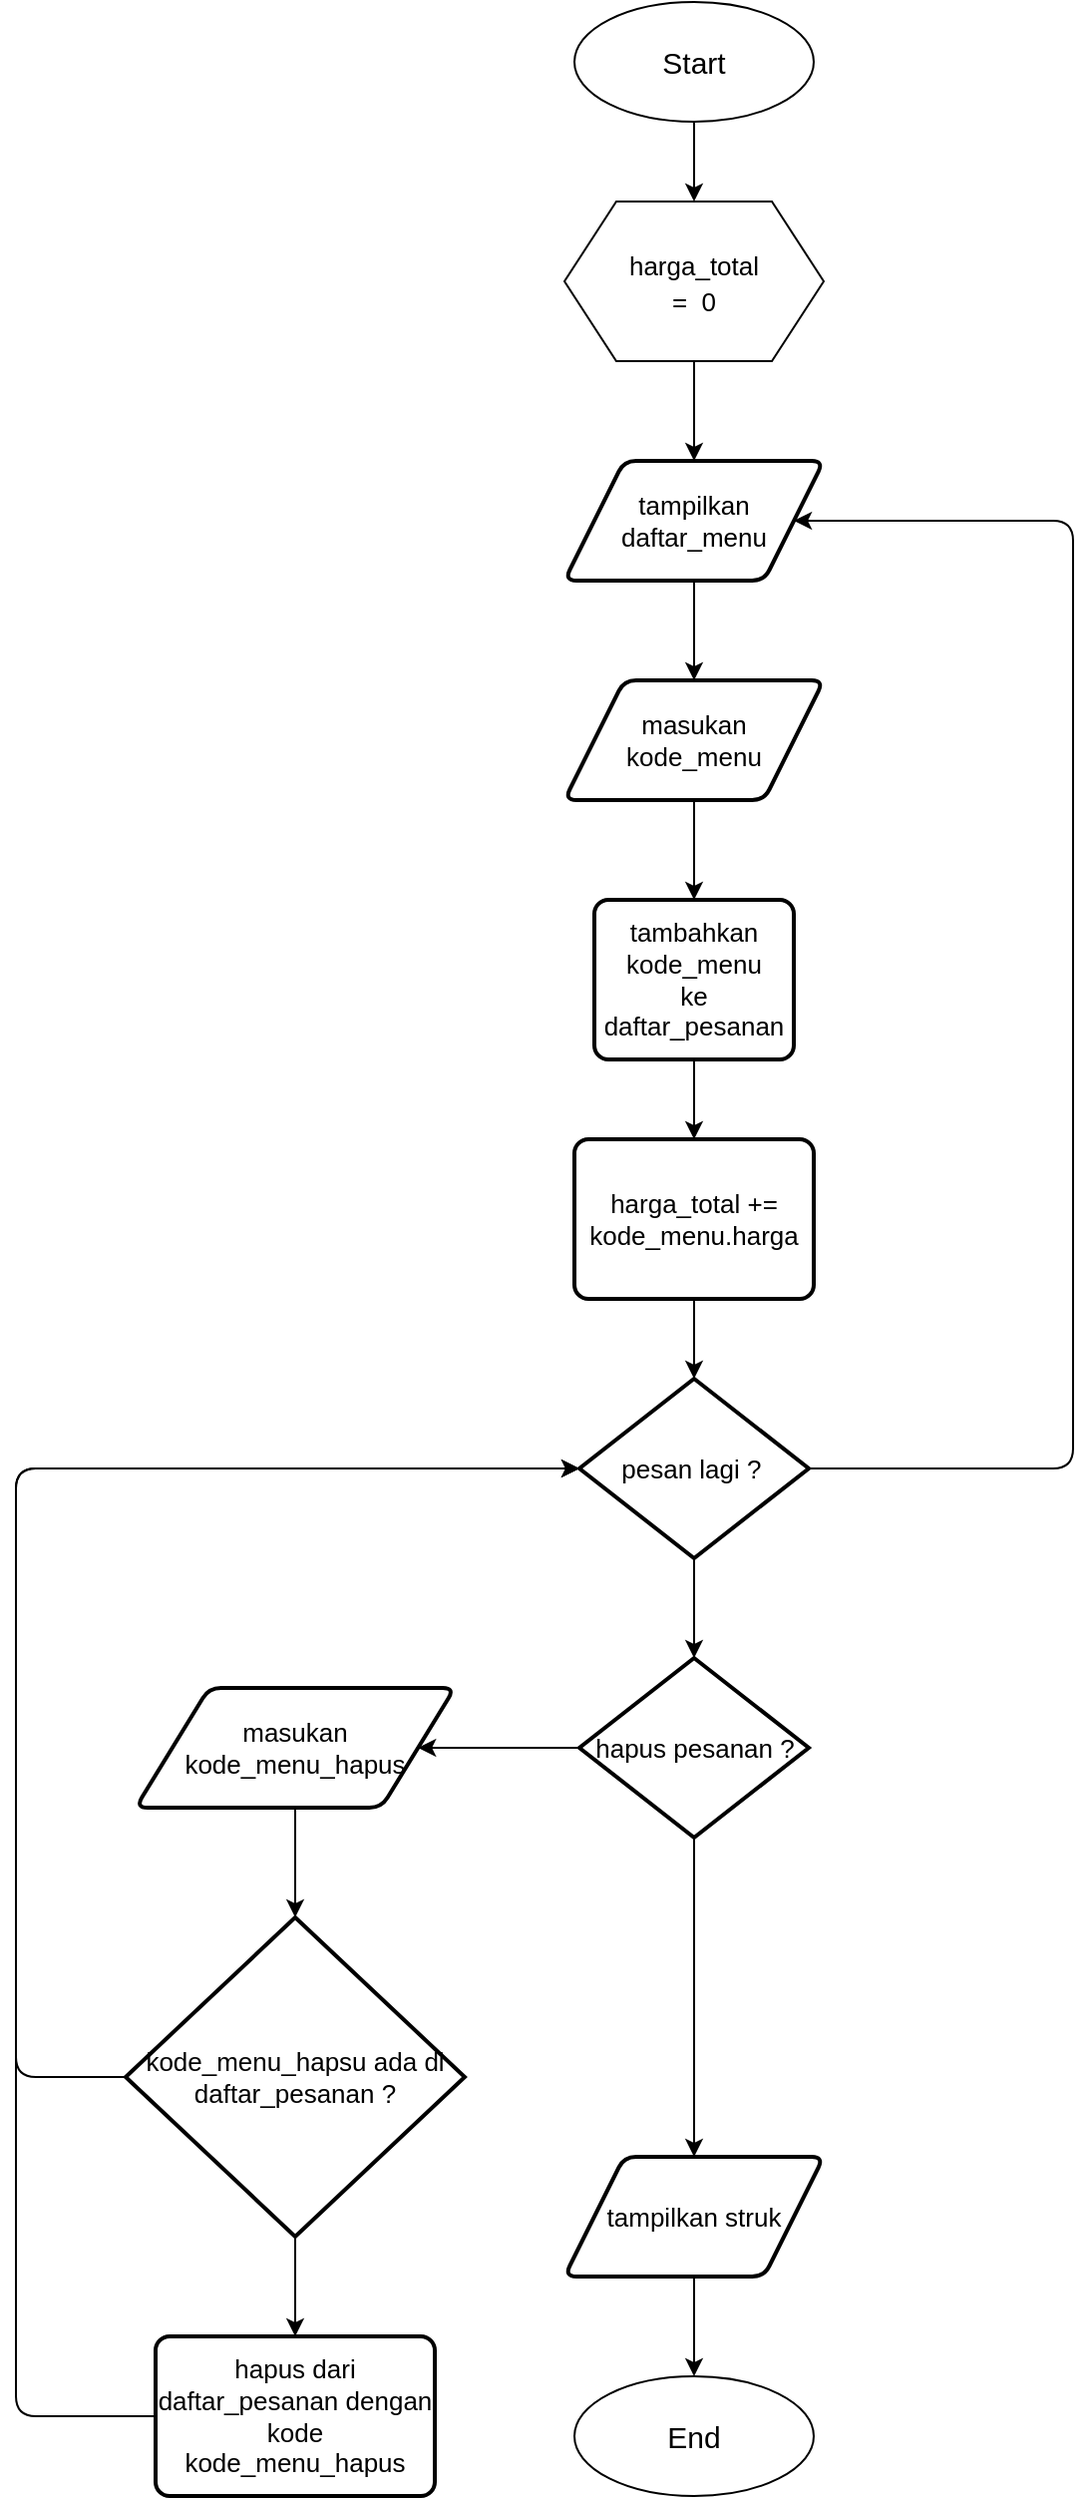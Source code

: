 <mxfile>
    <diagram id="1EAH5wXskiydH5olH6PD" name="Page-1">
        <mxGraphModel dx="1790" dy="825" grid="1" gridSize="10" guides="1" tooltips="1" connect="1" arrows="1" fold="1" page="1" pageScale="1" pageWidth="850" pageHeight="1100" math="0" shadow="0">
            <root>
                <mxCell id="0"/>
                <mxCell id="1" parent="0"/>
                <mxCell id="6" style="edgeStyle=none;html=1;fontSize=15;" edge="1" parent="1" source="2" target="5">
                    <mxGeometry relative="1" as="geometry"/>
                </mxCell>
                <mxCell id="2" value="&lt;font style=&quot;font-size: 15px&quot;&gt;Start&lt;/font&gt;" style="ellipse;whiteSpace=wrap;html=1;" vertex="1" parent="1">
                    <mxGeometry x="210" y="250" width="120" height="60" as="geometry"/>
                </mxCell>
                <mxCell id="12" style="edgeStyle=none;html=1;fontSize=13;" edge="1" parent="1" source="5" target="10">
                    <mxGeometry relative="1" as="geometry"/>
                </mxCell>
                <mxCell id="5" value="" style="verticalLabelPosition=bottom;verticalAlign=top;html=1;shape=hexagon;perimeter=hexagonPerimeter2;arcSize=6;size=0.2;fontSize=15;" vertex="1" parent="1">
                    <mxGeometry x="205" y="350" width="130" height="80" as="geometry"/>
                </mxCell>
                <mxCell id="7" value="&lt;font style=&quot;font-size: 13px&quot;&gt;harga_total =&amp;nbsp; 0&lt;/font&gt;" style="text;html=1;strokeColor=none;fillColor=none;align=center;verticalAlign=middle;whiteSpace=wrap;rounded=0;fontSize=15;" vertex="1" parent="1">
                    <mxGeometry x="240" y="375" width="60" height="30" as="geometry"/>
                </mxCell>
                <mxCell id="14" style="edgeStyle=none;html=1;fontSize=13;" edge="1" parent="1" source="10" target="13">
                    <mxGeometry relative="1" as="geometry"/>
                </mxCell>
                <mxCell id="10" value="tampilkan&lt;br&gt;daftar_menu" style="shape=parallelogram;html=1;strokeWidth=2;perimeter=parallelogramPerimeter;whiteSpace=wrap;rounded=1;arcSize=12;size=0.23;fontSize=13;" vertex="1" parent="1">
                    <mxGeometry x="205" y="480" width="130" height="60" as="geometry"/>
                </mxCell>
                <mxCell id="16" style="edgeStyle=none;html=1;fontSize=13;" edge="1" parent="1" source="13" target="15">
                    <mxGeometry relative="1" as="geometry"/>
                </mxCell>
                <mxCell id="13" value="masukan&lt;br&gt;kode_menu" style="shape=parallelogram;html=1;strokeWidth=2;perimeter=parallelogramPerimeter;whiteSpace=wrap;rounded=1;arcSize=12;size=0.23;fontSize=13;" vertex="1" parent="1">
                    <mxGeometry x="205" y="590" width="130" height="60" as="geometry"/>
                </mxCell>
                <mxCell id="18" style="edgeStyle=none;html=1;fontSize=13;" edge="1" parent="1" source="15" target="17">
                    <mxGeometry relative="1" as="geometry"/>
                </mxCell>
                <mxCell id="15" value="tambahkan&lt;br&gt;kode_menu&lt;br&gt;ke daftar_pesanan" style="rounded=1;whiteSpace=wrap;html=1;absoluteArcSize=1;arcSize=14;strokeWidth=2;fontSize=13;" vertex="1" parent="1">
                    <mxGeometry x="220" y="700" width="100" height="80" as="geometry"/>
                </mxCell>
                <mxCell id="20" style="edgeStyle=none;html=1;fontSize=13;" edge="1" parent="1" source="17" target="19">
                    <mxGeometry relative="1" as="geometry"/>
                </mxCell>
                <mxCell id="17" value="harga_total += kode_menu.harga" style="rounded=1;whiteSpace=wrap;html=1;absoluteArcSize=1;arcSize=14;strokeWidth=2;fontSize=13;" vertex="1" parent="1">
                    <mxGeometry x="210" y="820" width="120" height="80" as="geometry"/>
                </mxCell>
                <mxCell id="22" style="edgeStyle=orthogonalEdgeStyle;html=1;entryX=1;entryY=0.5;entryDx=0;entryDy=0;fontSize=13;exitX=1;exitY=0.5;exitDx=0;exitDy=0;exitPerimeter=0;" edge="1" parent="1" source="19" target="10">
                    <mxGeometry relative="1" as="geometry">
                        <Array as="points">
                            <mxPoint x="460" y="985"/>
                            <mxPoint x="460" y="510"/>
                        </Array>
                    </mxGeometry>
                </mxCell>
                <mxCell id="24" style="edgeStyle=orthogonalEdgeStyle;html=1;fontSize=13;" edge="1" parent="1" source="19" target="23">
                    <mxGeometry relative="1" as="geometry"/>
                </mxCell>
                <mxCell id="19" value="pesan lagi ?&amp;nbsp;" style="strokeWidth=2;html=1;shape=mxgraph.flowchart.decision;whiteSpace=wrap;fontSize=13;" vertex="1" parent="1">
                    <mxGeometry x="212.5" y="940" width="115" height="90" as="geometry"/>
                </mxCell>
                <mxCell id="26" style="edgeStyle=orthogonalEdgeStyle;html=1;entryX=1;entryY=0.5;entryDx=0;entryDy=0;fontSize=13;" edge="1" parent="1" source="23" target="25">
                    <mxGeometry relative="1" as="geometry"/>
                </mxCell>
                <mxCell id="35" style="edgeStyle=orthogonalEdgeStyle;html=1;entryX=0.5;entryY=0;entryDx=0;entryDy=0;fontSize=13;" edge="1" parent="1" source="23" target="34">
                    <mxGeometry relative="1" as="geometry"/>
                </mxCell>
                <mxCell id="23" value="hapus pesanan ?" style="strokeWidth=2;html=1;shape=mxgraph.flowchart.decision;whiteSpace=wrap;fontSize=13;" vertex="1" parent="1">
                    <mxGeometry x="212.5" y="1080" width="115" height="90" as="geometry"/>
                </mxCell>
                <mxCell id="28" style="edgeStyle=orthogonalEdgeStyle;html=1;fontSize=13;" edge="1" parent="1" source="25" target="29">
                    <mxGeometry relative="1" as="geometry">
                        <mxPoint x="100" y="1210" as="targetPoint"/>
                    </mxGeometry>
                </mxCell>
                <mxCell id="25" value="masukan&lt;br&gt;kode_menu_hapus" style="shape=parallelogram;html=1;strokeWidth=2;perimeter=parallelogramPerimeter;whiteSpace=wrap;rounded=1;arcSize=12;size=0.23;fontSize=13;" vertex="1" parent="1">
                    <mxGeometry x="-10" y="1095" width="160" height="60" as="geometry"/>
                </mxCell>
                <mxCell id="31" style="edgeStyle=orthogonalEdgeStyle;html=1;fontSize=13;" edge="1" parent="1" source="29" target="30">
                    <mxGeometry relative="1" as="geometry"/>
                </mxCell>
                <mxCell id="33" style="edgeStyle=orthogonalEdgeStyle;html=1;entryX=0;entryY=0.5;entryDx=0;entryDy=0;entryPerimeter=0;fontSize=13;" edge="1" parent="1" source="29" target="19">
                    <mxGeometry relative="1" as="geometry">
                        <Array as="points">
                            <mxPoint x="-70" y="1290"/>
                            <mxPoint x="-70" y="985"/>
                        </Array>
                    </mxGeometry>
                </mxCell>
                <mxCell id="29" value="kode_menu_hapsu ada di daftar_pesanan ?" style="strokeWidth=2;html=1;shape=mxgraph.flowchart.decision;whiteSpace=wrap;fontSize=13;" vertex="1" parent="1">
                    <mxGeometry x="-15" y="1210" width="170" height="160" as="geometry"/>
                </mxCell>
                <mxCell id="32" style="edgeStyle=orthogonalEdgeStyle;html=1;entryX=0;entryY=0.5;entryDx=0;entryDy=0;entryPerimeter=0;fontSize=13;" edge="1" parent="1" source="30" target="19">
                    <mxGeometry relative="1" as="geometry">
                        <Array as="points">
                            <mxPoint x="-70" y="1460"/>
                            <mxPoint x="-70" y="985"/>
                        </Array>
                    </mxGeometry>
                </mxCell>
                <mxCell id="30" value="hapus dari daftar_pesanan dengan kode kode_menu_hapus" style="rounded=1;whiteSpace=wrap;html=1;absoluteArcSize=1;arcSize=14;strokeWidth=2;fontSize=13;" vertex="1" parent="1">
                    <mxGeometry y="1420" width="140" height="80" as="geometry"/>
                </mxCell>
                <mxCell id="38" style="edgeStyle=orthogonalEdgeStyle;html=1;fontSize=13;" edge="1" parent="1" source="34" target="36">
                    <mxGeometry relative="1" as="geometry"/>
                </mxCell>
                <mxCell id="34" value="tampilkan struk" style="shape=parallelogram;html=1;strokeWidth=2;perimeter=parallelogramPerimeter;whiteSpace=wrap;rounded=1;arcSize=12;size=0.23;fontSize=13;" vertex="1" parent="1">
                    <mxGeometry x="205" y="1330" width="130" height="60" as="geometry"/>
                </mxCell>
                <mxCell id="36" value="&lt;font style=&quot;font-size: 15px&quot;&gt;End&lt;/font&gt;" style="ellipse;whiteSpace=wrap;html=1;" vertex="1" parent="1">
                    <mxGeometry x="210" y="1440" width="120" height="60" as="geometry"/>
                </mxCell>
            </root>
        </mxGraphModel>
    </diagram>
</mxfile>